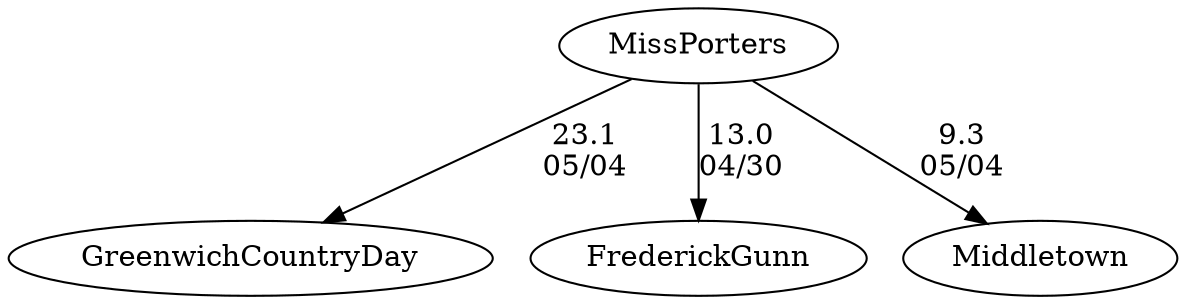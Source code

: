 digraph girls1foursMissPorters {GreenwichCountryDay [URL="girls1foursGreenwichCountryDay.html"];FrederickGunn [URL="girls1foursFrederickGunn.html"];MissPorters [URL="girls1foursMissPorters.html"];Middletown [URL="girls1foursMiddletown.html"];MissPorters -> FrederickGunn[label="13.0
04/30", weight="87", tooltip="NEIRA Girls Fours,Frederick Gunn vs. Miss Porter's			
Distance: 1500 Conditions: Girls' V1 & V2 - steady headwind of six mph on the course, gusting periodically to eight mph. Comments: Thanks to Porter's for making the trip. It was a beautiful day for racing.
None", URL="https://www.row2k.com/results/resultspage.cfm?UID=07BC4C309730A2ABBEA83E7AAD4B7A9E&cat=1", random="random"]; 
MissPorters -> Middletown[label="9.3
05/04", weight="91", tooltip="NEIRA,Middletown High School, Miss Porters, Greenwhich Community Day School			
Distance: 1500m Conditions: Floating starts, down river on a 1500m course with a slight turn to port at 750m. 10mph East wind off the starboard. Incoming tide, but minimal current still flowing down river. Comments: Girls 3rd boat was a novice race (not middletown's 3rd varsity). Boys first boat was a novice boys race. Not Middletown's first boat. 
Greenwich Country Day Girls 2V port oar hit a piece of river debris at approx 1200m. They continued to row through it.
None", URL="https://www.row2k.com/results/resultspage.cfm?UID=7883E3E9F1598D30B271DBFF0F534924&cat=5", random="random"]; 
MissPorters -> GreenwichCountryDay[label="23.1
05/04", weight="77", tooltip="NEIRA,Middletown High School, Miss Porters, Greenwhich Community Day School			
Distance: 1500m Conditions: Floating starts, down river on a 1500m course with a slight turn to port at 750m. 10mph East wind off the starboard. Incoming tide, but minimal current still flowing down river. Comments: Girls 3rd boat was a novice race (not middletown's 3rd varsity). Boys first boat was a novice boys race. Not Middletown's first boat. 
Greenwich Country Day Girls 2V port oar hit a piece of river debris at approx 1200m. They continued to row through it.
None", URL="https://www.row2k.com/results/resultspage.cfm?UID=7883E3E9F1598D30B271DBFF0F534924&cat=5", random="random"]}